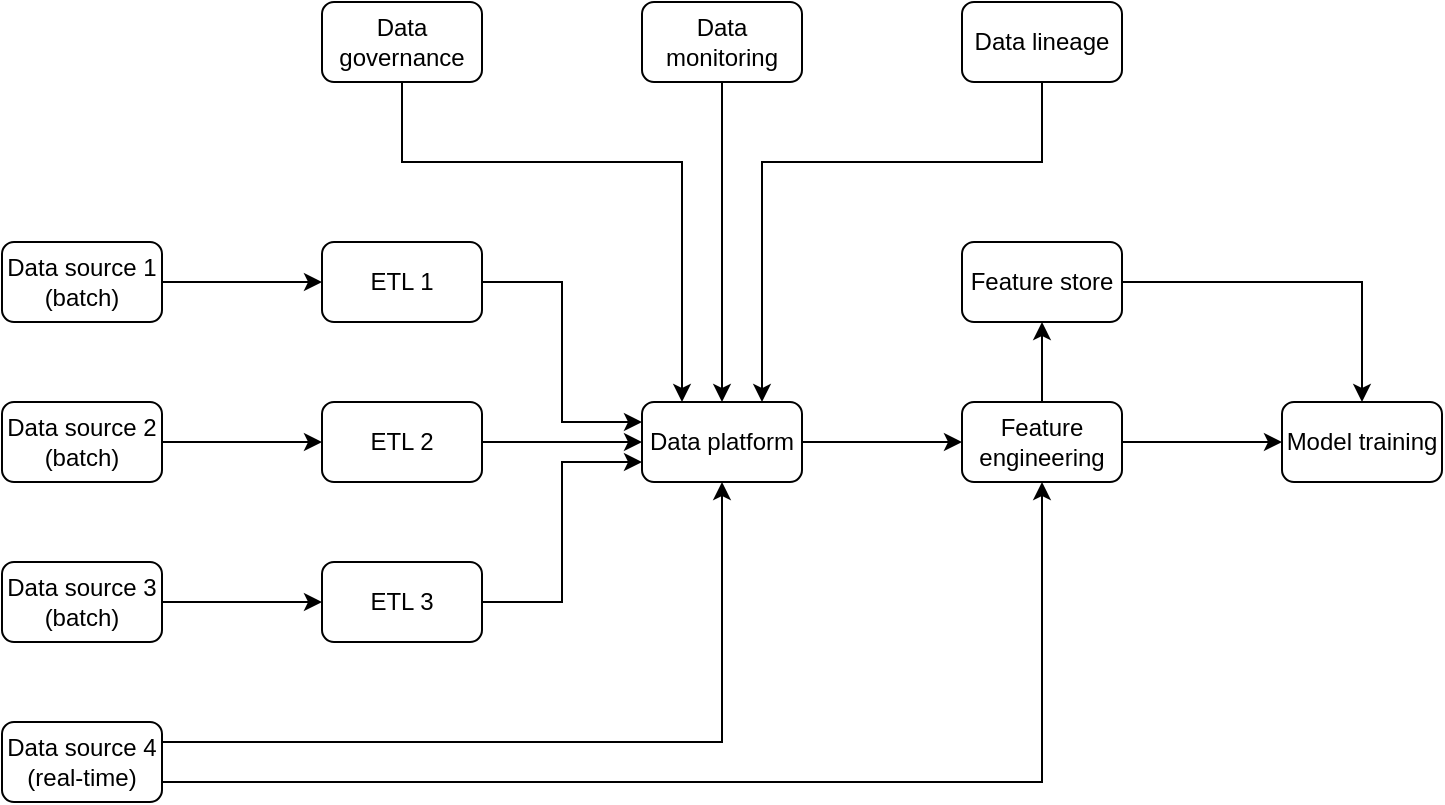 <mxfile version="27.1.6">
  <diagram name="Page-1" id="9qosbVVtr4r6d1e9rdW8">
    <mxGraphModel dx="976" dy="563" grid="1" gridSize="10" guides="1" tooltips="1" connect="1" arrows="1" fold="1" page="1" pageScale="1" pageWidth="850" pageHeight="1100" math="0" shadow="0">
      <root>
        <mxCell id="0" />
        <mxCell id="1" parent="0" />
        <mxCell id="P09A3FuEv-amuVJtXjTk-11" style="edgeStyle=orthogonalEdgeStyle;rounded=0;orthogonalLoop=1;jettySize=auto;html=1;exitX=1;exitY=0.5;exitDx=0;exitDy=0;" edge="1" parent="1" source="P09A3FuEv-amuVJtXjTk-1" target="P09A3FuEv-amuVJtXjTk-4">
          <mxGeometry relative="1" as="geometry" />
        </mxCell>
        <mxCell id="P09A3FuEv-amuVJtXjTk-1" value="Data source 1 (batch)" style="rounded=1;whiteSpace=wrap;html=1;" vertex="1" parent="1">
          <mxGeometry x="80" y="160" width="80" height="40" as="geometry" />
        </mxCell>
        <mxCell id="P09A3FuEv-amuVJtXjTk-12" style="edgeStyle=orthogonalEdgeStyle;rounded=0;orthogonalLoop=1;jettySize=auto;html=1;exitX=1;exitY=0.5;exitDx=0;exitDy=0;entryX=0;entryY=0.5;entryDx=0;entryDy=0;" edge="1" parent="1" source="P09A3FuEv-amuVJtXjTk-2" target="P09A3FuEv-amuVJtXjTk-5">
          <mxGeometry relative="1" as="geometry" />
        </mxCell>
        <mxCell id="P09A3FuEv-amuVJtXjTk-2" value="Data source 2 (batch)" style="rounded=1;whiteSpace=wrap;html=1;" vertex="1" parent="1">
          <mxGeometry x="80" y="240" width="80" height="40" as="geometry" />
        </mxCell>
        <mxCell id="P09A3FuEv-amuVJtXjTk-13" style="edgeStyle=orthogonalEdgeStyle;rounded=0;orthogonalLoop=1;jettySize=auto;html=1;exitX=1;exitY=0.5;exitDx=0;exitDy=0;" edge="1" parent="1" source="P09A3FuEv-amuVJtXjTk-3" target="P09A3FuEv-amuVJtXjTk-6">
          <mxGeometry relative="1" as="geometry" />
        </mxCell>
        <mxCell id="P09A3FuEv-amuVJtXjTk-3" value="Data source 3 (batch)" style="rounded=1;whiteSpace=wrap;html=1;" vertex="1" parent="1">
          <mxGeometry x="80" y="320" width="80" height="40" as="geometry" />
        </mxCell>
        <mxCell id="P09A3FuEv-amuVJtXjTk-14" style="edgeStyle=orthogonalEdgeStyle;rounded=0;orthogonalLoop=1;jettySize=auto;html=1;exitX=1;exitY=0.5;exitDx=0;exitDy=0;entryX=0;entryY=0.25;entryDx=0;entryDy=0;" edge="1" parent="1" source="P09A3FuEv-amuVJtXjTk-4" target="P09A3FuEv-amuVJtXjTk-8">
          <mxGeometry relative="1" as="geometry" />
        </mxCell>
        <mxCell id="P09A3FuEv-amuVJtXjTk-4" value="ETL 1" style="rounded=1;whiteSpace=wrap;html=1;" vertex="1" parent="1">
          <mxGeometry x="240" y="160" width="80" height="40" as="geometry" />
        </mxCell>
        <mxCell id="P09A3FuEv-amuVJtXjTk-15" style="edgeStyle=orthogonalEdgeStyle;rounded=0;orthogonalLoop=1;jettySize=auto;html=1;exitX=1;exitY=0.5;exitDx=0;exitDy=0;entryX=0;entryY=0.5;entryDx=0;entryDy=0;" edge="1" parent="1" source="P09A3FuEv-amuVJtXjTk-5" target="P09A3FuEv-amuVJtXjTk-8">
          <mxGeometry relative="1" as="geometry" />
        </mxCell>
        <mxCell id="P09A3FuEv-amuVJtXjTk-5" value="ETL 2" style="rounded=1;whiteSpace=wrap;html=1;" vertex="1" parent="1">
          <mxGeometry x="240" y="240" width="80" height="40" as="geometry" />
        </mxCell>
        <mxCell id="P09A3FuEv-amuVJtXjTk-16" style="edgeStyle=orthogonalEdgeStyle;rounded=0;orthogonalLoop=1;jettySize=auto;html=1;exitX=1;exitY=0.5;exitDx=0;exitDy=0;entryX=0;entryY=0.75;entryDx=0;entryDy=0;" edge="1" parent="1" source="P09A3FuEv-amuVJtXjTk-6" target="P09A3FuEv-amuVJtXjTk-8">
          <mxGeometry relative="1" as="geometry" />
        </mxCell>
        <mxCell id="P09A3FuEv-amuVJtXjTk-6" value="ETL 3" style="rounded=1;whiteSpace=wrap;html=1;" vertex="1" parent="1">
          <mxGeometry x="240" y="320" width="80" height="40" as="geometry" />
        </mxCell>
        <mxCell id="P09A3FuEv-amuVJtXjTk-19" style="edgeStyle=orthogonalEdgeStyle;rounded=0;orthogonalLoop=1;jettySize=auto;html=1;exitX=1;exitY=0.25;exitDx=0;exitDy=0;" edge="1" parent="1" source="P09A3FuEv-amuVJtXjTk-7" target="P09A3FuEv-amuVJtXjTk-8">
          <mxGeometry relative="1" as="geometry" />
        </mxCell>
        <mxCell id="P09A3FuEv-amuVJtXjTk-20" style="edgeStyle=orthogonalEdgeStyle;rounded=0;orthogonalLoop=1;jettySize=auto;html=1;exitX=1;exitY=0.75;exitDx=0;exitDy=0;entryX=0.5;entryY=1;entryDx=0;entryDy=0;" edge="1" parent="1" source="P09A3FuEv-amuVJtXjTk-7" target="P09A3FuEv-amuVJtXjTk-9">
          <mxGeometry relative="1" as="geometry" />
        </mxCell>
        <mxCell id="P09A3FuEv-amuVJtXjTk-7" value="Data source 4 (real-time)" style="rounded=1;whiteSpace=wrap;html=1;" vertex="1" parent="1">
          <mxGeometry x="80" y="400" width="80" height="40" as="geometry" />
        </mxCell>
        <mxCell id="P09A3FuEv-amuVJtXjTk-17" style="edgeStyle=orthogonalEdgeStyle;rounded=0;orthogonalLoop=1;jettySize=auto;html=1;exitX=1;exitY=0.5;exitDx=0;exitDy=0;entryX=0;entryY=0.5;entryDx=0;entryDy=0;" edge="1" parent="1" source="P09A3FuEv-amuVJtXjTk-8" target="P09A3FuEv-amuVJtXjTk-9">
          <mxGeometry relative="1" as="geometry" />
        </mxCell>
        <mxCell id="P09A3FuEv-amuVJtXjTk-8" value="Data platform" style="rounded=1;whiteSpace=wrap;html=1;" vertex="1" parent="1">
          <mxGeometry x="400" y="240" width="80" height="40" as="geometry" />
        </mxCell>
        <mxCell id="P09A3FuEv-amuVJtXjTk-21" style="edgeStyle=orthogonalEdgeStyle;rounded=0;orthogonalLoop=1;jettySize=auto;html=1;exitX=0.5;exitY=0;exitDx=0;exitDy=0;entryX=0.5;entryY=1;entryDx=0;entryDy=0;" edge="1" parent="1" source="P09A3FuEv-amuVJtXjTk-9" target="P09A3FuEv-amuVJtXjTk-10">
          <mxGeometry relative="1" as="geometry" />
        </mxCell>
        <mxCell id="P09A3FuEv-amuVJtXjTk-24" style="edgeStyle=orthogonalEdgeStyle;rounded=0;orthogonalLoop=1;jettySize=auto;html=1;exitX=1;exitY=0.5;exitDx=0;exitDy=0;" edge="1" parent="1" source="P09A3FuEv-amuVJtXjTk-9" target="P09A3FuEv-amuVJtXjTk-22">
          <mxGeometry relative="1" as="geometry" />
        </mxCell>
        <mxCell id="P09A3FuEv-amuVJtXjTk-9" value="Feature engineering" style="rounded=1;whiteSpace=wrap;html=1;" vertex="1" parent="1">
          <mxGeometry x="560" y="240" width="80" height="40" as="geometry" />
        </mxCell>
        <mxCell id="P09A3FuEv-amuVJtXjTk-23" style="edgeStyle=orthogonalEdgeStyle;rounded=0;orthogonalLoop=1;jettySize=auto;html=1;exitX=1;exitY=0.5;exitDx=0;exitDy=0;entryX=0.5;entryY=0;entryDx=0;entryDy=0;" edge="1" parent="1" source="P09A3FuEv-amuVJtXjTk-10" target="P09A3FuEv-amuVJtXjTk-22">
          <mxGeometry relative="1" as="geometry" />
        </mxCell>
        <mxCell id="P09A3FuEv-amuVJtXjTk-10" value="Feature store" style="rounded=1;whiteSpace=wrap;html=1;" vertex="1" parent="1">
          <mxGeometry x="560" y="160" width="80" height="40" as="geometry" />
        </mxCell>
        <mxCell id="P09A3FuEv-amuVJtXjTk-22" value="Model training" style="rounded=1;whiteSpace=wrap;html=1;" vertex="1" parent="1">
          <mxGeometry x="720" y="240" width="80" height="40" as="geometry" />
        </mxCell>
        <mxCell id="P09A3FuEv-amuVJtXjTk-28" style="edgeStyle=orthogonalEdgeStyle;rounded=0;orthogonalLoop=1;jettySize=auto;html=1;exitX=0.5;exitY=1;exitDx=0;exitDy=0;entryX=0.25;entryY=0;entryDx=0;entryDy=0;" edge="1" parent="1" source="P09A3FuEv-amuVJtXjTk-25" target="P09A3FuEv-amuVJtXjTk-8">
          <mxGeometry relative="1" as="geometry">
            <Array as="points">
              <mxPoint x="280" y="120" />
              <mxPoint x="420" y="120" />
            </Array>
          </mxGeometry>
        </mxCell>
        <mxCell id="P09A3FuEv-amuVJtXjTk-25" value="Data governance" style="rounded=1;whiteSpace=wrap;html=1;" vertex="1" parent="1">
          <mxGeometry x="240" y="40" width="80" height="40" as="geometry" />
        </mxCell>
        <mxCell id="P09A3FuEv-amuVJtXjTk-30" style="edgeStyle=orthogonalEdgeStyle;rounded=0;orthogonalLoop=1;jettySize=auto;html=1;exitX=0.5;exitY=1;exitDx=0;exitDy=0;" edge="1" parent="1" source="P09A3FuEv-amuVJtXjTk-26" target="P09A3FuEv-amuVJtXjTk-8">
          <mxGeometry relative="1" as="geometry" />
        </mxCell>
        <mxCell id="P09A3FuEv-amuVJtXjTk-26" value="Data monitoring" style="rounded=1;whiteSpace=wrap;html=1;" vertex="1" parent="1">
          <mxGeometry x="400" y="40" width="80" height="40" as="geometry" />
        </mxCell>
        <mxCell id="P09A3FuEv-amuVJtXjTk-29" style="edgeStyle=orthogonalEdgeStyle;rounded=0;orthogonalLoop=1;jettySize=auto;html=1;exitX=0.5;exitY=1;exitDx=0;exitDy=0;entryX=0.75;entryY=0;entryDx=0;entryDy=0;" edge="1" parent="1" source="P09A3FuEv-amuVJtXjTk-27" target="P09A3FuEv-amuVJtXjTk-8">
          <mxGeometry relative="1" as="geometry">
            <Array as="points">
              <mxPoint x="600" y="120" />
              <mxPoint x="460" y="120" />
            </Array>
          </mxGeometry>
        </mxCell>
        <mxCell id="P09A3FuEv-amuVJtXjTk-27" value="Data lineage" style="rounded=1;whiteSpace=wrap;html=1;" vertex="1" parent="1">
          <mxGeometry x="560" y="40" width="80" height="40" as="geometry" />
        </mxCell>
      </root>
    </mxGraphModel>
  </diagram>
</mxfile>
